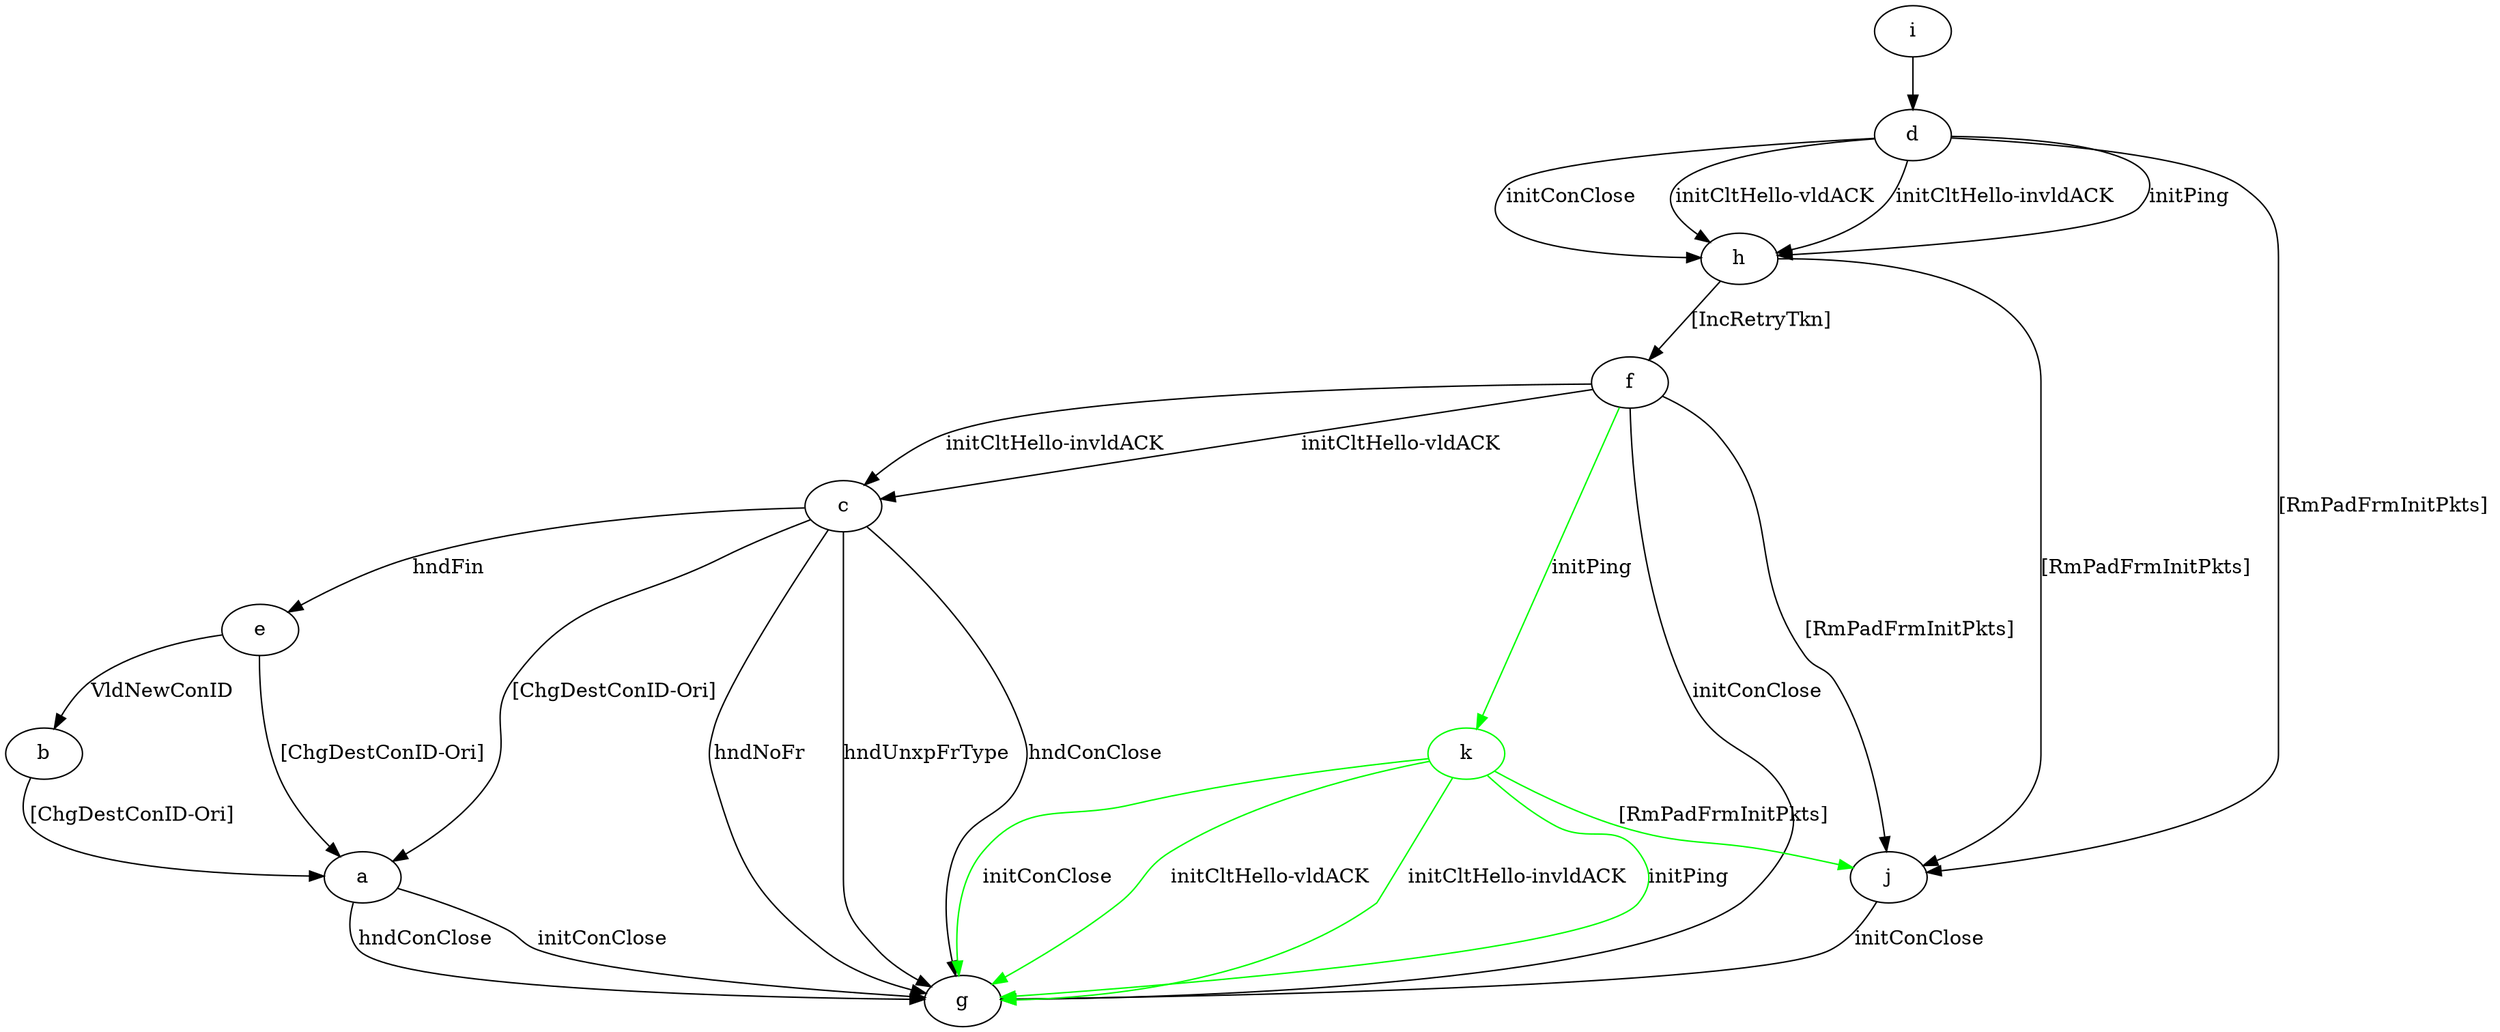 digraph "" {
	a -> g	[key=0,
		label="initConClose "];
	a -> g	[key=1,
		label="hndConClose "];
	b -> a	[key=0,
		label="[ChgDestConID-Ori] "];
	c -> a	[key=0,
		label="[ChgDestConID-Ori] "];
	c -> e	[key=0,
		label="hndFin "];
	c -> g	[key=0,
		label="hndNoFr "];
	c -> g	[key=1,
		label="hndUnxpFrType "];
	c -> g	[key=2,
		label="hndConClose "];
	d -> h	[key=0,
		label="initPing "];
	d -> h	[key=1,
		label="initConClose "];
	d -> h	[key=2,
		label="initCltHello-vldACK "];
	d -> h	[key=3,
		label="initCltHello-invldACK "];
	d -> j	[key=0,
		label="[RmPadFrmInitPkts] "];
	e -> a	[key=0,
		label="[ChgDestConID-Ori] "];
	e -> b	[key=0,
		label="VldNewConID "];
	f -> c	[key=0,
		label="initCltHello-vldACK "];
	f -> c	[key=1,
		label="initCltHello-invldACK "];
	f -> g	[key=0,
		label="initConClose "];
	f -> j	[key=0,
		label="[RmPadFrmInitPkts] "];
	k	[color=green];
	f -> k	[key=0,
		color=green,
		label="initPing "];
	h -> f	[key=0,
		label="[IncRetryTkn] "];
	h -> j	[key=0,
		label="[RmPadFrmInitPkts] "];
	i -> d	[key=0];
	j -> g	[key=0,
		label="initConClose "];
	k -> g	[key=0,
		color=green,
		label="initPing "];
	k -> g	[key=1,
		color=green,
		label="initConClose "];
	k -> g	[key=2,
		color=green,
		label="initCltHello-vldACK "];
	k -> g	[key=3,
		color=green,
		label="initCltHello-invldACK "];
	k -> j	[key=0,
		color=green,
		label="[RmPadFrmInitPkts] "];
}
